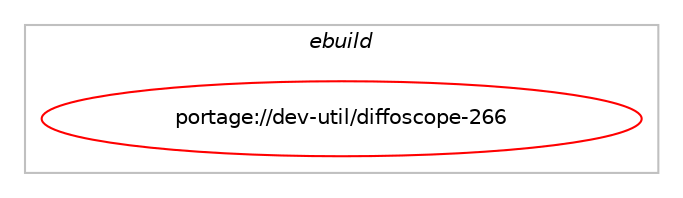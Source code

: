 digraph prolog {

# *************
# Graph options
# *************

newrank=true;
concentrate=true;
compound=true;
graph [rankdir=LR,fontname=Helvetica,fontsize=10,ranksep=1.5];#, ranksep=2.5, nodesep=0.2];
edge  [arrowhead=vee];
node  [fontname=Helvetica,fontsize=10];

# **********
# The ebuild
# **********

subgraph cluster_leftcol {
color=gray;
label=<<i>ebuild</i>>;
id [label="portage://dev-util/diffoscope-266", color=red, width=4, href="../dev-util/diffoscope-266.svg"];
}

# ****************
# The dependencies
# ****************

subgraph cluster_midcol {
color=gray;
label=<<i>dependencies</i>>;
subgraph cluster_compile {
fillcolor="#eeeeee";
style=filled;
label=<<i>compile</i>>;
}
subgraph cluster_compileandrun {
fillcolor="#eeeeee";
style=filled;
label=<<i>compile and run</i>>;
}
subgraph cluster_run {
fillcolor="#eeeeee";
style=filled;
label=<<i>run</i>>;
# *** BEGIN UNKNOWN DEPENDENCY TYPE (TODO) ***
# id -> equal(any_of_group([package_dependency(portage://dev-util/diffoscope-266,run,no,dev-python,python-magic,none,[,,],[],[use(optenable(python_targets_python3_10),negative),use(optenable(python_targets_python3_11),negative),use(optenable(python_targets_python3_12),negative)]),package_dependency(portage://dev-util/diffoscope-266,run,no,sys-apps,file,none,[,,],[],[use(enable(python),none),use(optenable(python_targets_python3_10),negative),use(optenable(python_targets_python3_11),negative),use(optenable(python_targets_python3_12),negative)])]))
# *** END UNKNOWN DEPENDENCY TYPE (TODO) ***

# *** BEGIN UNKNOWN DEPENDENCY TYPE (TODO) ***
# id -> equal(use_conditional_group(positive,R,portage://dev-util/diffoscope-266,[package_dependency(portage://dev-util/diffoscope-266,run,no,dev-lang,R,none,[,,],[],[])]))
# *** END UNKNOWN DEPENDENCY TYPE (TODO) ***

# *** BEGIN UNKNOWN DEPENDENCY TYPE (TODO) ***
# id -> equal(use_conditional_group(positive,acl,portage://dev-util/diffoscope-266,[package_dependency(portage://dev-util/diffoscope-266,run,no,sys-apps,acl,none,[,,],[],[])]))
# *** END UNKNOWN DEPENDENCY TYPE (TODO) ***

# *** BEGIN UNKNOWN DEPENDENCY TYPE (TODO) ***
# id -> equal(use_conditional_group(positive,binutils,portage://dev-util/diffoscope-266,[package_dependency(portage://dev-util/diffoscope-266,run,no,sys-devel,binutils,none,[,,],[],[])]))
# *** END UNKNOWN DEPENDENCY TYPE (TODO) ***

# *** BEGIN UNKNOWN DEPENDENCY TYPE (TODO) ***
# id -> equal(use_conditional_group(positive,bzip2,portage://dev-util/diffoscope-266,[package_dependency(portage://dev-util/diffoscope-266,run,no,app-arch,bzip2,none,[,,],[],[])]))
# *** END UNKNOWN DEPENDENCY TYPE (TODO) ***

# *** BEGIN UNKNOWN DEPENDENCY TYPE (TODO) ***
# id -> equal(use_conditional_group(positive,colord,portage://dev-util/diffoscope-266,[package_dependency(portage://dev-util/diffoscope-266,run,no,x11-misc,colord,none,[,,],[],[])]))
# *** END UNKNOWN DEPENDENCY TYPE (TODO) ***

# *** BEGIN UNKNOWN DEPENDENCY TYPE (TODO) ***
# id -> equal(use_conditional_group(positive,cpio,portage://dev-util/diffoscope-266,[package_dependency(portage://dev-util/diffoscope-266,run,no,app-alternatives,cpio,none,[,,],[],[])]))
# *** END UNKNOWN DEPENDENCY TYPE (TODO) ***

# *** BEGIN UNKNOWN DEPENDENCY TYPE (TODO) ***
# id -> equal(use_conditional_group(positive,diff,portage://dev-util/diffoscope-266,[package_dependency(portage://dev-util/diffoscope-266,run,no,sys-apps,diffutils,none,[,,],[],[])]))
# *** END UNKNOWN DEPENDENCY TYPE (TODO) ***

# *** BEGIN UNKNOWN DEPENDENCY TYPE (TODO) ***
# id -> equal(use_conditional_group(positive,docx,portage://dev-util/diffoscope-266,[package_dependency(portage://dev-util/diffoscope-266,run,no,app-text,docx2txt,none,[,,],[],[])]))
# *** END UNKNOWN DEPENDENCY TYPE (TODO) ***

# *** BEGIN UNKNOWN DEPENDENCY TYPE (TODO) ***
# id -> equal(use_conditional_group(positive,dtc,portage://dev-util/diffoscope-266,[package_dependency(portage://dev-util/diffoscope-266,run,no,sys-apps,dtc,none,[,,],[],[])]))
# *** END UNKNOWN DEPENDENCY TYPE (TODO) ***

# *** BEGIN UNKNOWN DEPENDENCY TYPE (TODO) ***
# id -> equal(use_conditional_group(positive,e2fsprogs,portage://dev-util/diffoscope-266,[package_dependency(portage://dev-util/diffoscope-266,run,no,sys-fs,e2fsprogs,none,[,,],[],[])]))
# *** END UNKNOWN DEPENDENCY TYPE (TODO) ***

# *** BEGIN UNKNOWN DEPENDENCY TYPE (TODO) ***
# id -> equal(use_conditional_group(positive,file,portage://dev-util/diffoscope-266,[package_dependency(portage://dev-util/diffoscope-266,run,no,sys-apps,file,none,[,,],[],[])]))
# *** END UNKNOWN DEPENDENCY TYPE (TODO) ***

# *** BEGIN UNKNOWN DEPENDENCY TYPE (TODO) ***
# id -> equal(use_conditional_group(positive,find,portage://dev-util/diffoscope-266,[package_dependency(portage://dev-util/diffoscope-266,run,no,sys-apps,findutils,none,[,,],[],[])]))
# *** END UNKNOWN DEPENDENCY TYPE (TODO) ***

# *** BEGIN UNKNOWN DEPENDENCY TYPE (TODO) ***
# id -> equal(use_conditional_group(positive,gettext,portage://dev-util/diffoscope-266,[package_dependency(portage://dev-util/diffoscope-266,run,no,sys-devel,gettext,none,[,,],[],[])]))
# *** END UNKNOWN DEPENDENCY TYPE (TODO) ***

# *** BEGIN UNKNOWN DEPENDENCY TYPE (TODO) ***
# id -> equal(use_conditional_group(positive,gif,portage://dev-util/diffoscope-266,[package_dependency(portage://dev-util/diffoscope-266,run,no,media-libs,giflib,none,[,,],[],[])]))
# *** END UNKNOWN DEPENDENCY TYPE (TODO) ***

# *** BEGIN UNKNOWN DEPENDENCY TYPE (TODO) ***
# id -> equal(use_conditional_group(positive,gpg,portage://dev-util/diffoscope-266,[package_dependency(portage://dev-util/diffoscope-266,run,no,app-crypt,gnupg,none,[,,],[],[])]))
# *** END UNKNOWN DEPENDENCY TYPE (TODO) ***

# *** BEGIN UNKNOWN DEPENDENCY TYPE (TODO) ***
# id -> equal(use_conditional_group(positive,haskell,portage://dev-util/diffoscope-266,[package_dependency(portage://dev-util/diffoscope-266,run,no,dev-lang,ghc,none,[,,],[],[])]))
# *** END UNKNOWN DEPENDENCY TYPE (TODO) ***

# *** BEGIN UNKNOWN DEPENDENCY TYPE (TODO) ***
# id -> equal(use_conditional_group(positive,hdf5,portage://dev-util/diffoscope-266,[package_dependency(portage://dev-util/diffoscope-266,run,no,sci-libs,hdf5,none,[,,],[],[])]))
# *** END UNKNOWN DEPENDENCY TYPE (TODO) ***

# *** BEGIN UNKNOWN DEPENDENCY TYPE (TODO) ***
# id -> equal(use_conditional_group(positive,hex,portage://dev-util/diffoscope-266,[package_dependency(portage://dev-util/diffoscope-266,run,no,app-editors,vim-core,none,[,,],[],[])]))
# *** END UNKNOWN DEPENDENCY TYPE (TODO) ***

# *** BEGIN UNKNOWN DEPENDENCY TYPE (TODO) ***
# id -> equal(use_conditional_group(positive,imagemagick,portage://dev-util/diffoscope-266,[package_dependency(portage://dev-util/diffoscope-266,run,no,media-gfx,imagemagick,none,[,,],[],[])]))
# *** END UNKNOWN DEPENDENCY TYPE (TODO) ***

# *** BEGIN UNKNOWN DEPENDENCY TYPE (TODO) ***
# id -> equal(use_conditional_group(positive,iso,portage://dev-util/diffoscope-266,[package_dependency(portage://dev-util/diffoscope-266,run,no,app-cdr,cdrtools,none,[,,],[],[])]))
# *** END UNKNOWN DEPENDENCY TYPE (TODO) ***

# *** BEGIN UNKNOWN DEPENDENCY TYPE (TODO) ***
# id -> equal(use_conditional_group(positive,java,portage://dev-util/diffoscope-266,[package_dependency(portage://dev-util/diffoscope-266,run,no,virtual,jdk,none,[,,],[],[])]))
# *** END UNKNOWN DEPENDENCY TYPE (TODO) ***

# *** BEGIN UNKNOWN DEPENDENCY TYPE (TODO) ***
# id -> equal(use_conditional_group(positive,libcaca,portage://dev-util/diffoscope-266,[package_dependency(portage://dev-util/diffoscope-266,run,no,media-libs,libcaca,none,[,,],[],[])]))
# *** END UNKNOWN DEPENDENCY TYPE (TODO) ***

# *** BEGIN UNKNOWN DEPENDENCY TYPE (TODO) ***
# id -> equal(use_conditional_group(positive,llvm,portage://dev-util/diffoscope-266,[package_dependency(portage://dev-util/diffoscope-266,run,no,sys-devel,llvm,none,[,,],[],[])]))
# *** END UNKNOWN DEPENDENCY TYPE (TODO) ***

# *** BEGIN UNKNOWN DEPENDENCY TYPE (TODO) ***
# id -> equal(use_conditional_group(positive,lzma,portage://dev-util/diffoscope-266,[package_dependency(portage://dev-util/diffoscope-266,run,no,app-arch,xz-utils,none,[,,],[],[])]))
# *** END UNKNOWN DEPENDENCY TYPE (TODO) ***

# *** BEGIN UNKNOWN DEPENDENCY TYPE (TODO) ***
# id -> equal(use_conditional_group(positive,mono,portage://dev-util/diffoscope-266,[package_dependency(portage://dev-util/diffoscope-266,run,no,dev-lang,mono,none,[,,],[],[])]))
# *** END UNKNOWN DEPENDENCY TYPE (TODO) ***

# *** BEGIN UNKNOWN DEPENDENCY TYPE (TODO) ***
# id -> equal(use_conditional_group(positive,opendocument,portage://dev-util/diffoscope-266,[package_dependency(portage://dev-util/diffoscope-266,run,no,app-text,odt2txt,none,[,,],[],[])]))
# *** END UNKNOWN DEPENDENCY TYPE (TODO) ***

# *** BEGIN UNKNOWN DEPENDENCY TYPE (TODO) ***
# id -> equal(use_conditional_group(positive,pascal,portage://dev-util/diffoscope-266,[package_dependency(portage://dev-util/diffoscope-266,run,no,dev-lang,fpc,none,[,,],[],[])]))
# *** END UNKNOWN DEPENDENCY TYPE (TODO) ***

# *** BEGIN UNKNOWN DEPENDENCY TYPE (TODO) ***
# id -> equal(use_conditional_group(positive,pdf,portage://dev-util/diffoscope-266,[package_dependency(portage://dev-util/diffoscope-266,run,no,app-text,pdftk,none,[,,],[],[]),package_dependency(portage://dev-util/diffoscope-266,run,no,app-text,poppler,none,[,,],[],[]),package_dependency(portage://dev-util/diffoscope-266,run,no,dev-python,pypdf,none,[,,],[],[use(optenable(python_targets_python3_10),negative),use(optenable(python_targets_python3_11),negative),use(optenable(python_targets_python3_12),negative)])]))
# *** END UNKNOWN DEPENDENCY TYPE (TODO) ***

# *** BEGIN UNKNOWN DEPENDENCY TYPE (TODO) ***
# id -> equal(use_conditional_group(positive,postscript,portage://dev-util/diffoscope-266,[package_dependency(portage://dev-util/diffoscope-266,run,no,app-text,ghostscript-gpl,none,[,,],[],[])]))
# *** END UNKNOWN DEPENDENCY TYPE (TODO) ***

# *** BEGIN UNKNOWN DEPENDENCY TYPE (TODO) ***
# id -> equal(use_conditional_group(positive,python_targets_python3_10,portage://dev-util/diffoscope-266,[package_dependency(portage://dev-util/diffoscope-266,run,no,dev-lang,python,none,[,,],[slot(3.10)],[use(enable(ncurses),none)])]))
# *** END UNKNOWN DEPENDENCY TYPE (TODO) ***

# *** BEGIN UNKNOWN DEPENDENCY TYPE (TODO) ***
# id -> equal(use_conditional_group(positive,python_targets_python3_11,portage://dev-util/diffoscope-266,[package_dependency(portage://dev-util/diffoscope-266,run,no,dev-lang,python,none,[,,],[slot(3.11)],[use(enable(ncurses),none)])]))
# *** END UNKNOWN DEPENDENCY TYPE (TODO) ***

# *** BEGIN UNKNOWN DEPENDENCY TYPE (TODO) ***
# id -> equal(use_conditional_group(positive,python_targets_python3_12,portage://dev-util/diffoscope-266,[package_dependency(portage://dev-util/diffoscope-266,run,no,dev-lang,python,none,[,,],[slot(3.12)],[use(enable(ncurses),none)])]))
# *** END UNKNOWN DEPENDENCY TYPE (TODO) ***

# *** BEGIN UNKNOWN DEPENDENCY TYPE (TODO) ***
# id -> equal(use_conditional_group(positive,rpm,portage://dev-util/diffoscope-266,[package_dependency(portage://dev-util/diffoscope-266,run,no,app-arch,rpm,none,[,,],[],[])]))
# *** END UNKNOWN DEPENDENCY TYPE (TODO) ***

# *** BEGIN UNKNOWN DEPENDENCY TYPE (TODO) ***
# id -> equal(use_conditional_group(positive,sqlite,portage://dev-util/diffoscope-266,[package_dependency(portage://dev-util/diffoscope-266,run,no,dev-db,sqlite,none,[,,],[slot(3)],[])]))
# *** END UNKNOWN DEPENDENCY TYPE (TODO) ***

# *** BEGIN UNKNOWN DEPENDENCY TYPE (TODO) ***
# id -> equal(use_conditional_group(positive,squashfs,portage://dev-util/diffoscope-266,[package_dependency(portage://dev-util/diffoscope-266,run,no,sys-fs,squashfs-tools,none,[,,],[],[])]))
# *** END UNKNOWN DEPENDENCY TYPE (TODO) ***

# *** BEGIN UNKNOWN DEPENDENCY TYPE (TODO) ***
# id -> equal(use_conditional_group(positive,ssh,portage://dev-util/diffoscope-266,[package_dependency(portage://dev-util/diffoscope-266,run,no,virtual,openssh,none,[,,],[],[])]))
# *** END UNKNOWN DEPENDENCY TYPE (TODO) ***

# *** BEGIN UNKNOWN DEPENDENCY TYPE (TODO) ***
# id -> equal(use_conditional_group(positive,tar,portage://dev-util/diffoscope-266,[package_dependency(portage://dev-util/diffoscope-266,run,no,app-arch,tar,none,[,,],[],[])]))
# *** END UNKNOWN DEPENDENCY TYPE (TODO) ***

# *** BEGIN UNKNOWN DEPENDENCY TYPE (TODO) ***
# id -> equal(use_conditional_group(positive,tcpdump,portage://dev-util/diffoscope-266,[package_dependency(portage://dev-util/diffoscope-266,run,no,net-analyzer,tcpdump,none,[,,],[],[])]))
# *** END UNKNOWN DEPENDENCY TYPE (TODO) ***

# *** BEGIN UNKNOWN DEPENDENCY TYPE (TODO) ***
# id -> equal(use_conditional_group(positive,zip,portage://dev-util/diffoscope-266,[package_dependency(portage://dev-util/diffoscope-266,run,no,app-arch,unzip,none,[,,],[],[])]))
# *** END UNKNOWN DEPENDENCY TYPE (TODO) ***

# *** BEGIN UNKNOWN DEPENDENCY TYPE (TODO) ***
# id -> equal(use_conditional_group(positive,zlib,portage://dev-util/diffoscope-266,[package_dependency(portage://dev-util/diffoscope-266,run,no,app-arch,gzip,none,[,,],[],[])]))
# *** END UNKNOWN DEPENDENCY TYPE (TODO) ***

# *** BEGIN UNKNOWN DEPENDENCY TYPE (TODO) ***
# id -> equal(use_conditional_group(positive,zstd,portage://dev-util/diffoscope-266,[package_dependency(portage://dev-util/diffoscope-266,run,no,app-arch,zstd,none,[,,],[],[])]))
# *** END UNKNOWN DEPENDENCY TYPE (TODO) ***

# *** BEGIN UNKNOWN DEPENDENCY TYPE (TODO) ***
# id -> equal(package_dependency(portage://dev-util/diffoscope-266,run,no,dev-python,distro,none,[,,],[],[use(optenable(python_targets_python3_10),negative),use(optenable(python_targets_python3_11),negative),use(optenable(python_targets_python3_12),negative)]))
# *** END UNKNOWN DEPENDENCY TYPE (TODO) ***

# *** BEGIN UNKNOWN DEPENDENCY TYPE (TODO) ***
# id -> equal(package_dependency(portage://dev-util/diffoscope-266,run,no,dev-python,libarchive-c,none,[,,],[],[use(optenable(python_targets_python3_10),negative),use(optenable(python_targets_python3_11),negative),use(optenable(python_targets_python3_12),negative)]))
# *** END UNKNOWN DEPENDENCY TYPE (TODO) ***

# *** BEGIN UNKNOWN DEPENDENCY TYPE (TODO) ***
# id -> equal(package_dependency(portage://dev-util/diffoscope-266,run,no,dev-python,tlsh,none,[,,],[],[use(optenable(python_targets_python3_10),negative),use(optenable(python_targets_python3_11),negative),use(optenable(python_targets_python3_12),negative)]))
# *** END UNKNOWN DEPENDENCY TYPE (TODO) ***

}
}

# **************
# The candidates
# **************

subgraph cluster_choices {
rank=same;
color=gray;
label=<<i>candidates</i>>;

}

}
